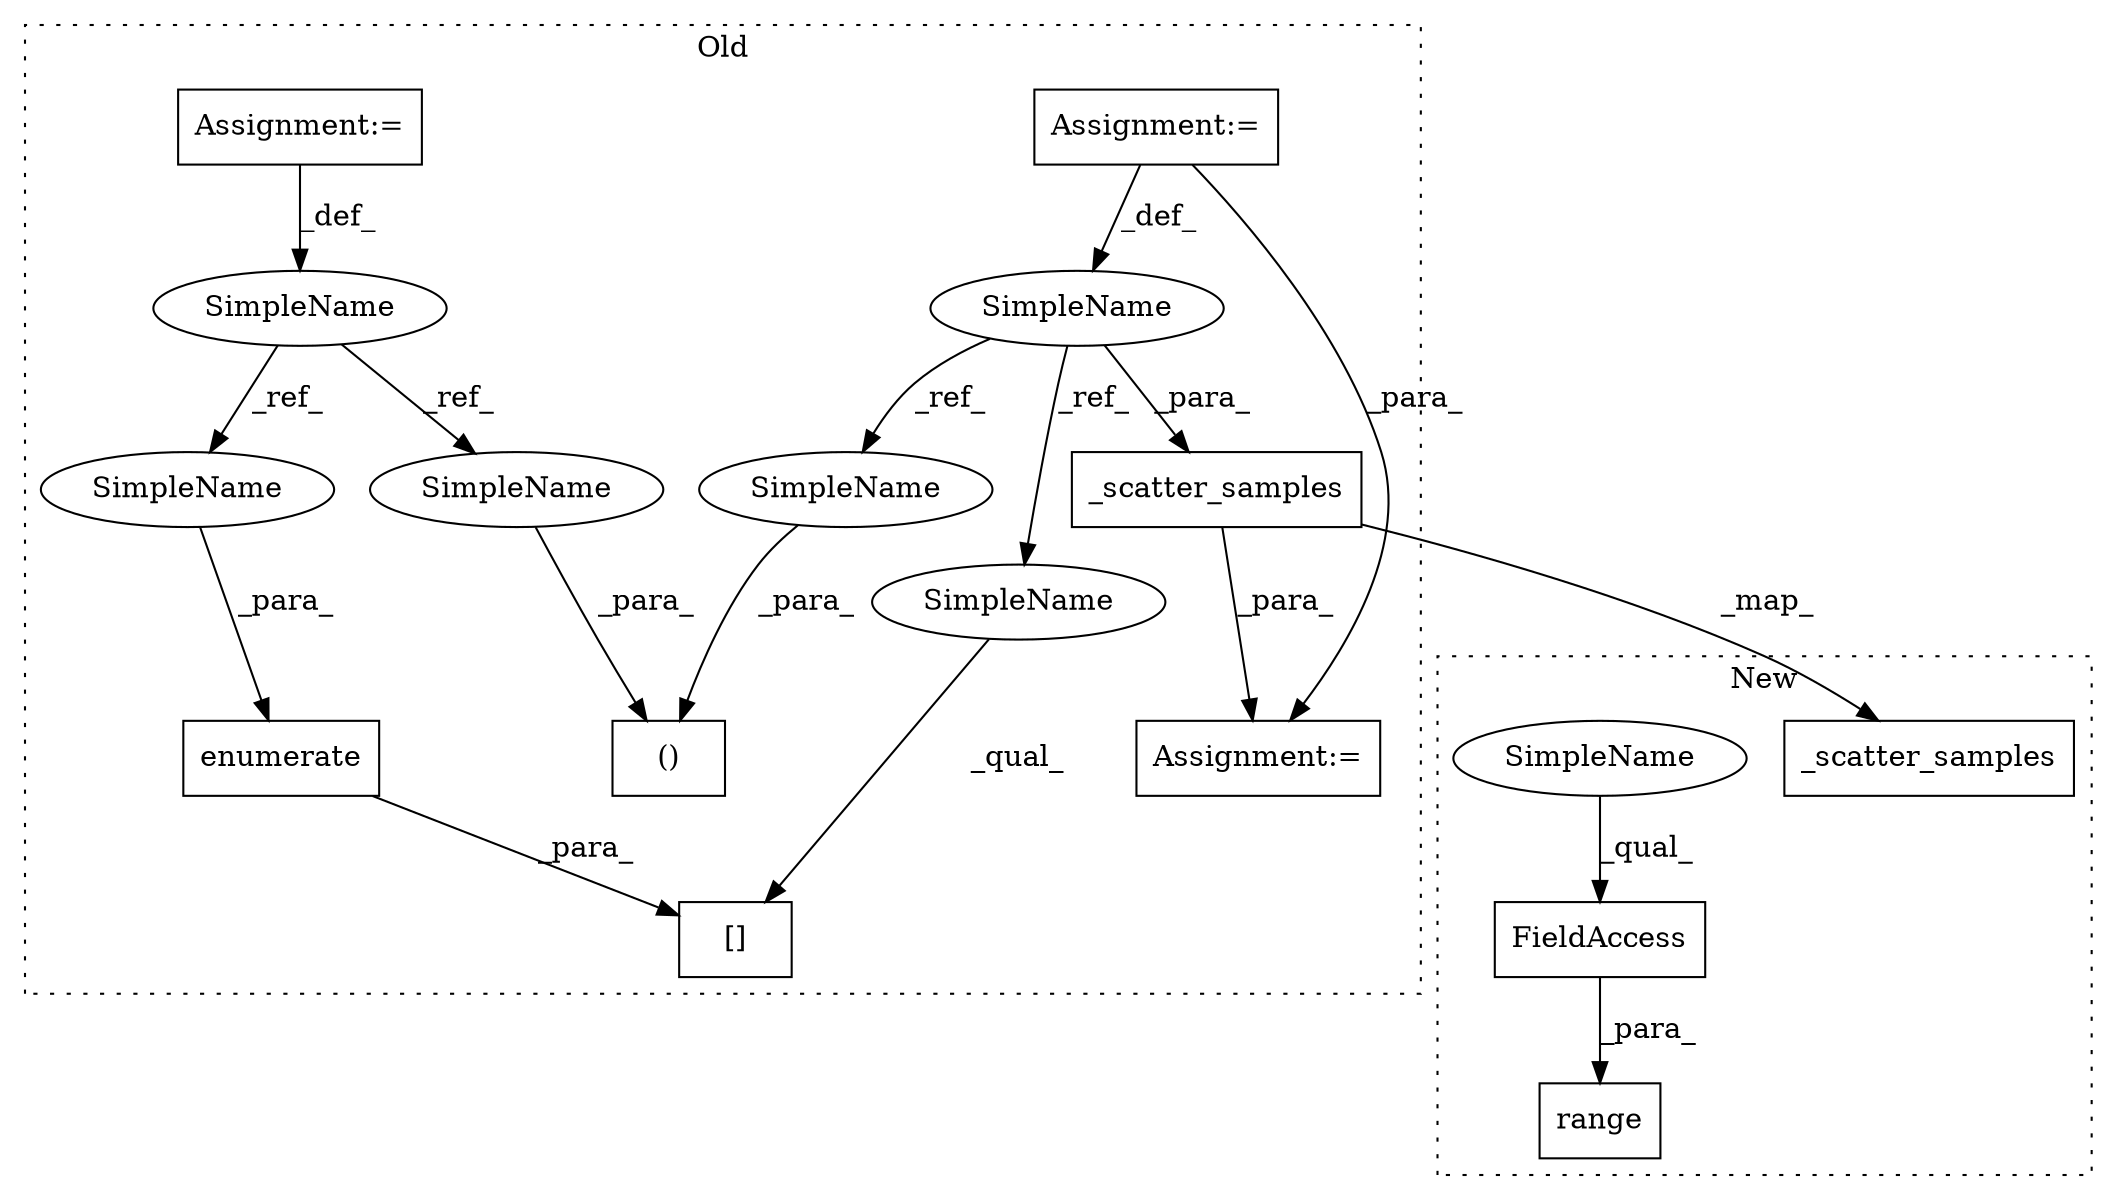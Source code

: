 digraph G {
subgraph cluster0 {
1 [label="_scatter_samples" a="32" s="6676,6705" l="17,1" shape="box"];
4 [label="SimpleName" a="42" s="6620" l="7" shape="ellipse"];
5 [label="[]" a="2" s="6803,6815" l="8,1" shape="box"];
6 [label="()" a="106" s="6638" l="31" shape="box"];
8 [label="enumerate" a="32" s="6915,6936" l="10,1" shape="box"];
9 [label="SimpleName" a="42" s="6573" l="11" shape="ellipse"];
10 [label="Assignment:=" a="7" s="6620" l="7" shape="box"];
11 [label="Assignment:=" a="7" s="6669" l="2" shape="box"];
12 [label="Assignment:=" a="7" s="6573" l="11" shape="box"];
13 [label="SimpleName" a="42" s="6658" l="11" shape="ellipse"];
14 [label="SimpleName" a="42" s="6925" l="11" shape="ellipse"];
16 [label="SimpleName" a="42" s="6638" l="7" shape="ellipse"];
17 [label="SimpleName" a="42" s="6803" l="7" shape="ellipse"];
label = "Old";
style="dotted";
}
subgraph cluster1 {
2 [label="_scatter_samples" a="32" s="6429,6458" l="17,1" shape="box"];
3 [label="FieldAccess" a="22" s="6640" l="17" shape="box"];
7 [label="range" a="32" s="6634,6657" l="6,1" shape="box"];
15 [label="SimpleName" a="42" s="6640" l="4" shape="ellipse"];
label = "New";
style="dotted";
}
1 -> 11 [label="_para_"];
1 -> 2 [label="_map_"];
3 -> 7 [label="_para_"];
4 -> 1 [label="_para_"];
4 -> 16 [label="_ref_"];
4 -> 17 [label="_ref_"];
8 -> 5 [label="_para_"];
9 -> 13 [label="_ref_"];
9 -> 14 [label="_ref_"];
10 -> 4 [label="_def_"];
10 -> 11 [label="_para_"];
12 -> 9 [label="_def_"];
13 -> 6 [label="_para_"];
14 -> 8 [label="_para_"];
15 -> 3 [label="_qual_"];
16 -> 6 [label="_para_"];
17 -> 5 [label="_qual_"];
}